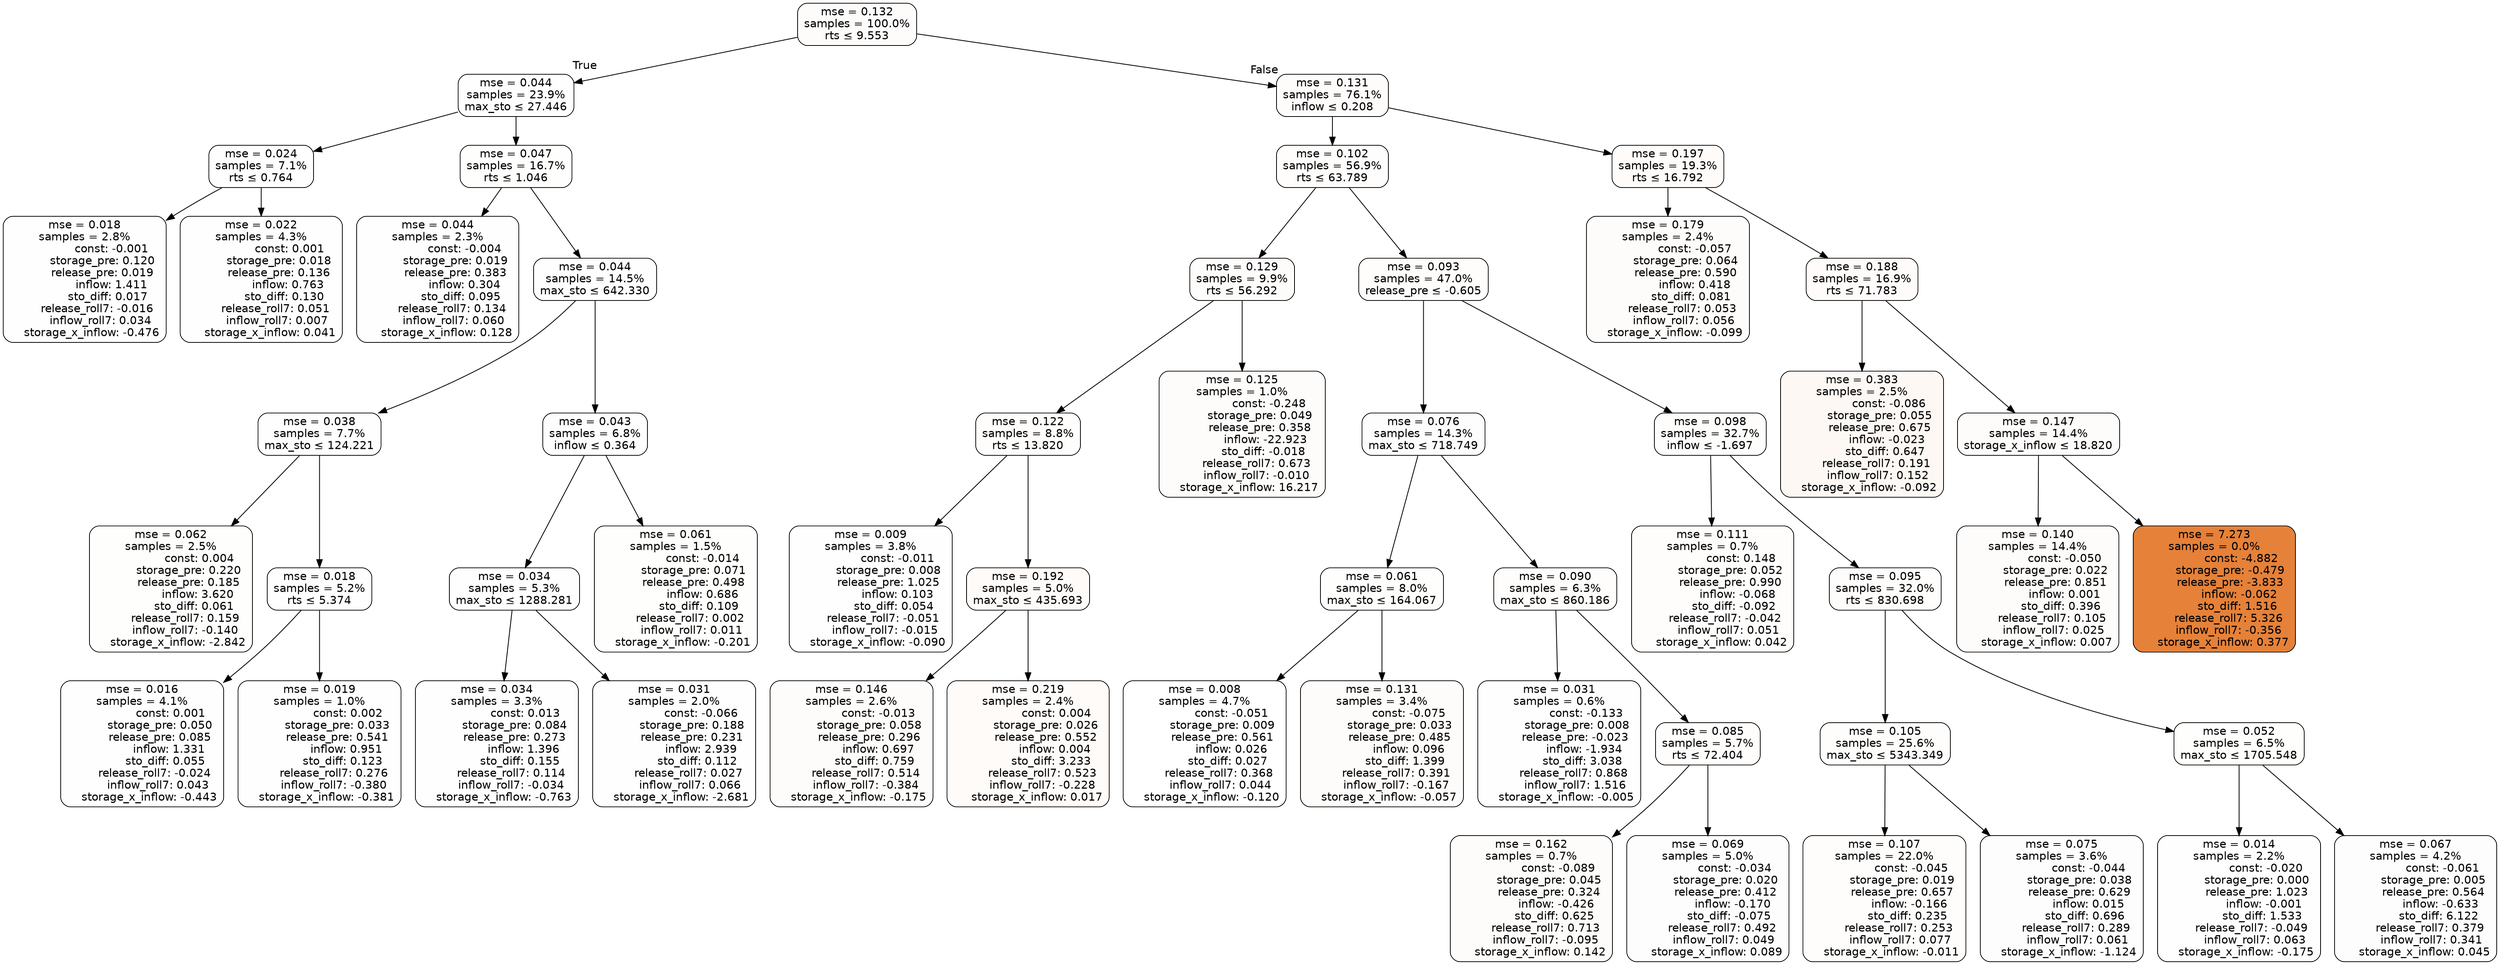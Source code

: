 digraph tree {
bgcolor="transparent"
node [shape=rectangle, style="filled, rounded", color="black", fontname=helvetica] ;
edge [fontname=helvetica] ;
	"0" [label="mse = 0.132
samples = 100.0%
rts &le; 9.553", fillcolor="#fefcfb"]
	"1" [label="mse = 0.044
samples = 23.9%
max_sto &le; 27.446", fillcolor="#fefefe"]
	"2" [label="mse = 0.024
samples = 7.1%
rts &le; 0.764", fillcolor="#fefefe"]
	"3" [label="mse = 0.018
samples = 2.8%
               const: -0.001
          storage_pre: 0.120
          release_pre: 0.019
               inflow: 1.411
             sto_diff: 0.017
       release_roll7: -0.016
         inflow_roll7: 0.034
    storage_x_inflow: -0.476", fillcolor="#fefefe"]
	"4" [label="mse = 0.022
samples = 4.3%
                const: 0.001
          storage_pre: 0.018
          release_pre: 0.136
               inflow: 0.763
             sto_diff: 0.130
        release_roll7: 0.051
         inflow_roll7: 0.007
     storage_x_inflow: 0.041", fillcolor="#fefefe"]
	"5" [label="mse = 0.047
samples = 16.7%
rts &le; 1.046", fillcolor="#fefefd"]
	"6" [label="mse = 0.044
samples = 2.3%
               const: -0.004
          storage_pre: 0.019
          release_pre: 0.383
               inflow: 0.304
             sto_diff: 0.095
        release_roll7: 0.134
         inflow_roll7: 0.060
     storage_x_inflow: 0.128", fillcolor="#fefefe"]
	"7" [label="mse = 0.044
samples = 14.5%
max_sto &le; 642.330", fillcolor="#fefefe"]
	"8" [label="mse = 0.038
samples = 7.7%
max_sto &le; 124.221", fillcolor="#fefefe"]
	"9" [label="mse = 0.062
samples = 2.5%
                const: 0.004
          storage_pre: 0.220
          release_pre: 0.185
               inflow: 3.620
             sto_diff: 0.061
        release_roll7: 0.159
        inflow_roll7: -0.140
    storage_x_inflow: -2.842", fillcolor="#fefefd"]
	"10" [label="mse = 0.018
samples = 5.2%
rts &le; 5.374", fillcolor="#fefefe"]
	"11" [label="mse = 0.016
samples = 4.1%
                const: 0.001
          storage_pre: 0.050
          release_pre: 0.085
               inflow: 1.331
             sto_diff: 0.055
       release_roll7: -0.024
         inflow_roll7: 0.043
    storage_x_inflow: -0.443", fillcolor="#fefefe"]
	"12" [label="mse = 0.019
samples = 1.0%
                const: 0.002
          storage_pre: 0.033
          release_pre: 0.541
               inflow: 0.951
             sto_diff: 0.123
        release_roll7: 0.276
        inflow_roll7: -0.380
    storage_x_inflow: -0.381", fillcolor="#fefefe"]
	"13" [label="mse = 0.043
samples = 6.8%
inflow &le; 0.364", fillcolor="#fefefe"]
	"14" [label="mse = 0.034
samples = 5.3%
max_sto &le; 1288.281", fillcolor="#fefefe"]
	"15" [label="mse = 0.034
samples = 3.3%
                const: 0.013
          storage_pre: 0.084
          release_pre: 0.273
               inflow: 1.396
             sto_diff: 0.155
        release_roll7: 0.114
        inflow_roll7: -0.034
    storage_x_inflow: -0.763", fillcolor="#fefefe"]
	"16" [label="mse = 0.031
samples = 2.0%
               const: -0.066
          storage_pre: 0.188
          release_pre: 0.231
               inflow: 2.939
             sto_diff: 0.112
        release_roll7: 0.027
         inflow_roll7: 0.066
    storage_x_inflow: -2.681", fillcolor="#fefefe"]
	"17" [label="mse = 0.061
samples = 1.5%
               const: -0.014
          storage_pre: 0.071
          release_pre: 0.498
               inflow: 0.686
             sto_diff: 0.109
        release_roll7: 0.002
         inflow_roll7: 0.011
    storage_x_inflow: -0.201", fillcolor="#fefefd"]
	"18" [label="mse = 0.131
samples = 76.1%
inflow &le; 0.208", fillcolor="#fefcfb"]
	"19" [label="mse = 0.102
samples = 56.9%
rts &le; 63.789", fillcolor="#fefdfc"]
	"20" [label="mse = 0.129
samples = 9.9%
rts &le; 56.292", fillcolor="#fefcfb"]
	"21" [label="mse = 0.122
samples = 8.8%
rts &le; 13.820", fillcolor="#fefdfb"]
	"22" [label="mse = 0.009
samples = 3.8%
               const: -0.011
          storage_pre: 0.008
          release_pre: 1.025
               inflow: 0.103
             sto_diff: 0.054
       release_roll7: -0.051
        inflow_roll7: -0.015
    storage_x_inflow: -0.090", fillcolor="#fefefe"]
	"23" [label="mse = 0.192
samples = 5.0%
max_sto &le; 435.693", fillcolor="#fefbf9"]
	"24" [label="mse = 0.146
samples = 2.6%
               const: -0.013
          storage_pre: 0.058
          release_pre: 0.296
               inflow: 0.697
             sto_diff: 0.759
        release_roll7: 0.514
        inflow_roll7: -0.384
    storage_x_inflow: -0.175", fillcolor="#fefcfb"]
	"25" [label="mse = 0.219
samples = 2.4%
                const: 0.004
          storage_pre: 0.026
          release_pre: 0.552
               inflow: 0.004
             sto_diff: 3.233
        release_roll7: 0.523
        inflow_roll7: -0.228
     storage_x_inflow: 0.017", fillcolor="#fefbf9"]
	"26" [label="mse = 0.125
samples = 1.0%
               const: -0.248
          storage_pre: 0.049
          release_pre: 0.358
             inflow: -22.923
            sto_diff: -0.018
        release_roll7: 0.673
        inflow_roll7: -0.010
    storage_x_inflow: 16.217", fillcolor="#fefcfb"]
	"27" [label="mse = 0.093
samples = 47.0%
release_pre &le; -0.605", fillcolor="#fefdfc"]
	"28" [label="mse = 0.076
samples = 14.3%
max_sto &le; 718.749", fillcolor="#fefdfd"]
	"29" [label="mse = 0.061
samples = 8.0%
max_sto &le; 164.067", fillcolor="#fefefd"]
	"30" [label="mse = 0.008
samples = 4.7%
               const: -0.051
          storage_pre: 0.009
          release_pre: 0.561
               inflow: 0.026
             sto_diff: 0.027
        release_roll7: 0.368
         inflow_roll7: 0.044
    storage_x_inflow: -0.120", fillcolor="#ffffff"]
	"31" [label="mse = 0.131
samples = 3.4%
               const: -0.075
          storage_pre: 0.033
          release_pre: 0.485
               inflow: 0.096
             sto_diff: 1.399
        release_roll7: 0.391
        inflow_roll7: -0.167
    storage_x_inflow: -0.057", fillcolor="#fefcfb"]
	"32" [label="mse = 0.090
samples = 6.3%
max_sto &le; 860.186", fillcolor="#fefdfc"]
	"33" [label="mse = 0.031
samples = 0.6%
               const: -0.133
          storage_pre: 0.008
         release_pre: -0.023
              inflow: -1.934
             sto_diff: 3.038
        release_roll7: 0.868
         inflow_roll7: 1.516
    storage_x_inflow: -0.005", fillcolor="#fefefe"]
	"34" [label="mse = 0.085
samples = 5.7%
rts &le; 72.404", fillcolor="#fefdfc"]
	"35" [label="mse = 0.162
samples = 0.7%
               const: -0.089
          storage_pre: 0.045
          release_pre: 0.324
              inflow: -0.426
             sto_diff: 0.625
        release_roll7: 0.713
        inflow_roll7: -0.095
     storage_x_inflow: 0.142", fillcolor="#fefcfa"]
	"36" [label="mse = 0.069
samples = 5.0%
               const: -0.034
          storage_pre: 0.020
          release_pre: 0.412
              inflow: -0.170
            sto_diff: -0.075
        release_roll7: 0.492
         inflow_roll7: 0.049
     storage_x_inflow: 0.089", fillcolor="#fefdfd"]
	"37" [label="mse = 0.098
samples = 32.7%
inflow &le; -1.697", fillcolor="#fefdfc"]
	"38" [label="mse = 0.111
samples = 0.7%
                const: 0.148
          storage_pre: 0.052
          release_pre: 0.990
              inflow: -0.068
            sto_diff: -0.092
       release_roll7: -0.042
         inflow_roll7: 0.051
     storage_x_inflow: 0.042", fillcolor="#fefdfc"]
	"39" [label="mse = 0.095
samples = 32.0%
rts &le; 830.698", fillcolor="#fefdfc"]
	"40" [label="mse = 0.105
samples = 25.6%
max_sto &le; 5343.349", fillcolor="#fefdfc"]
	"41" [label="mse = 0.107
samples = 22.0%
               const: -0.045
          storage_pre: 0.019
          release_pre: 0.657
              inflow: -0.166
             sto_diff: 0.235
        release_roll7: 0.253
         inflow_roll7: 0.077
    storage_x_inflow: -0.011", fillcolor="#fefdfc"]
	"42" [label="mse = 0.075
samples = 3.6%
               const: -0.044
          storage_pre: 0.038
          release_pre: 0.629
               inflow: 0.015
             sto_diff: 0.696
        release_roll7: 0.289
         inflow_roll7: 0.061
    storage_x_inflow: -1.124", fillcolor="#fefdfd"]
	"43" [label="mse = 0.052
samples = 6.5%
max_sto &le; 1705.548", fillcolor="#fefefd"]
	"44" [label="mse = 0.014
samples = 2.2%
               const: -0.020
          storage_pre: 0.000
          release_pre: 1.023
              inflow: -0.001
             sto_diff: 1.533
       release_roll7: -0.049
         inflow_roll7: 0.063
    storage_x_inflow: -0.175", fillcolor="#fefefe"]
	"45" [label="mse = 0.067
samples = 4.2%
               const: -0.061
          storage_pre: 0.005
          release_pre: 0.564
              inflow: -0.633
             sto_diff: 6.122
        release_roll7: 0.379
         inflow_roll7: 0.341
     storage_x_inflow: 0.045", fillcolor="#fefdfd"]
	"46" [label="mse = 0.197
samples = 19.3%
rts &le; 16.792", fillcolor="#fefbf9"]
	"47" [label="mse = 0.179
samples = 2.4%
               const: -0.057
          storage_pre: 0.064
          release_pre: 0.590
               inflow: 0.418
             sto_diff: 0.081
        release_roll7: 0.053
         inflow_roll7: 0.056
    storage_x_inflow: -0.099", fillcolor="#fefcfa"]
	"48" [label="mse = 0.188
samples = 16.9%
rts &le; 71.783", fillcolor="#fefbfa"]
	"49" [label="mse = 0.383
samples = 2.5%
               const: -0.086
          storage_pre: 0.055
          release_pre: 0.675
              inflow: -0.023
             sto_diff: 0.647
        release_roll7: 0.191
         inflow_roll7: 0.152
    storage_x_inflow: -0.092", fillcolor="#fdf8f4"]
	"50" [label="mse = 0.147
samples = 14.4%
storage_x_inflow &le; 18.820", fillcolor="#fefcfb"]
	"51" [label="mse = 0.140
samples = 14.4%
               const: -0.050
          storage_pre: 0.022
          release_pre: 0.851
               inflow: 0.001
             sto_diff: 0.396
        release_roll7: 0.105
         inflow_roll7: 0.025
     storage_x_inflow: 0.007", fillcolor="#fefcfb"]
	"52" [label="mse = 7.273
samples = 0.0%
               const: -4.882
         storage_pre: -0.479
         release_pre: -3.833
              inflow: -0.062
             sto_diff: 1.516
        release_roll7: 5.326
        inflow_roll7: -0.356
     storage_x_inflow: 0.377", fillcolor="#e58139"]

	"0" -> "1" [labeldistance=2.5, labelangle=45, headlabel="True"]
	"1" -> "2"
	"2" -> "3"
	"2" -> "4"
	"1" -> "5"
	"5" -> "6"
	"5" -> "7"
	"7" -> "8"
	"8" -> "9"
	"8" -> "10"
	"10" -> "11"
	"10" -> "12"
	"7" -> "13"
	"13" -> "14"
	"14" -> "15"
	"14" -> "16"
	"13" -> "17"
	"0" -> "18" [labeldistance=2.5, labelangle=-45, headlabel="False"]
	"18" -> "19"
	"19" -> "20"
	"20" -> "21"
	"21" -> "22"
	"21" -> "23"
	"23" -> "24"
	"23" -> "25"
	"20" -> "26"
	"19" -> "27"
	"27" -> "28"
	"28" -> "29"
	"29" -> "30"
	"29" -> "31"
	"28" -> "32"
	"32" -> "33"
	"32" -> "34"
	"34" -> "35"
	"34" -> "36"
	"27" -> "37"
	"37" -> "38"
	"37" -> "39"
	"39" -> "40"
	"40" -> "41"
	"40" -> "42"
	"39" -> "43"
	"43" -> "44"
	"43" -> "45"
	"18" -> "46"
	"46" -> "47"
	"46" -> "48"
	"48" -> "49"
	"48" -> "50"
	"50" -> "51"
	"50" -> "52"
}